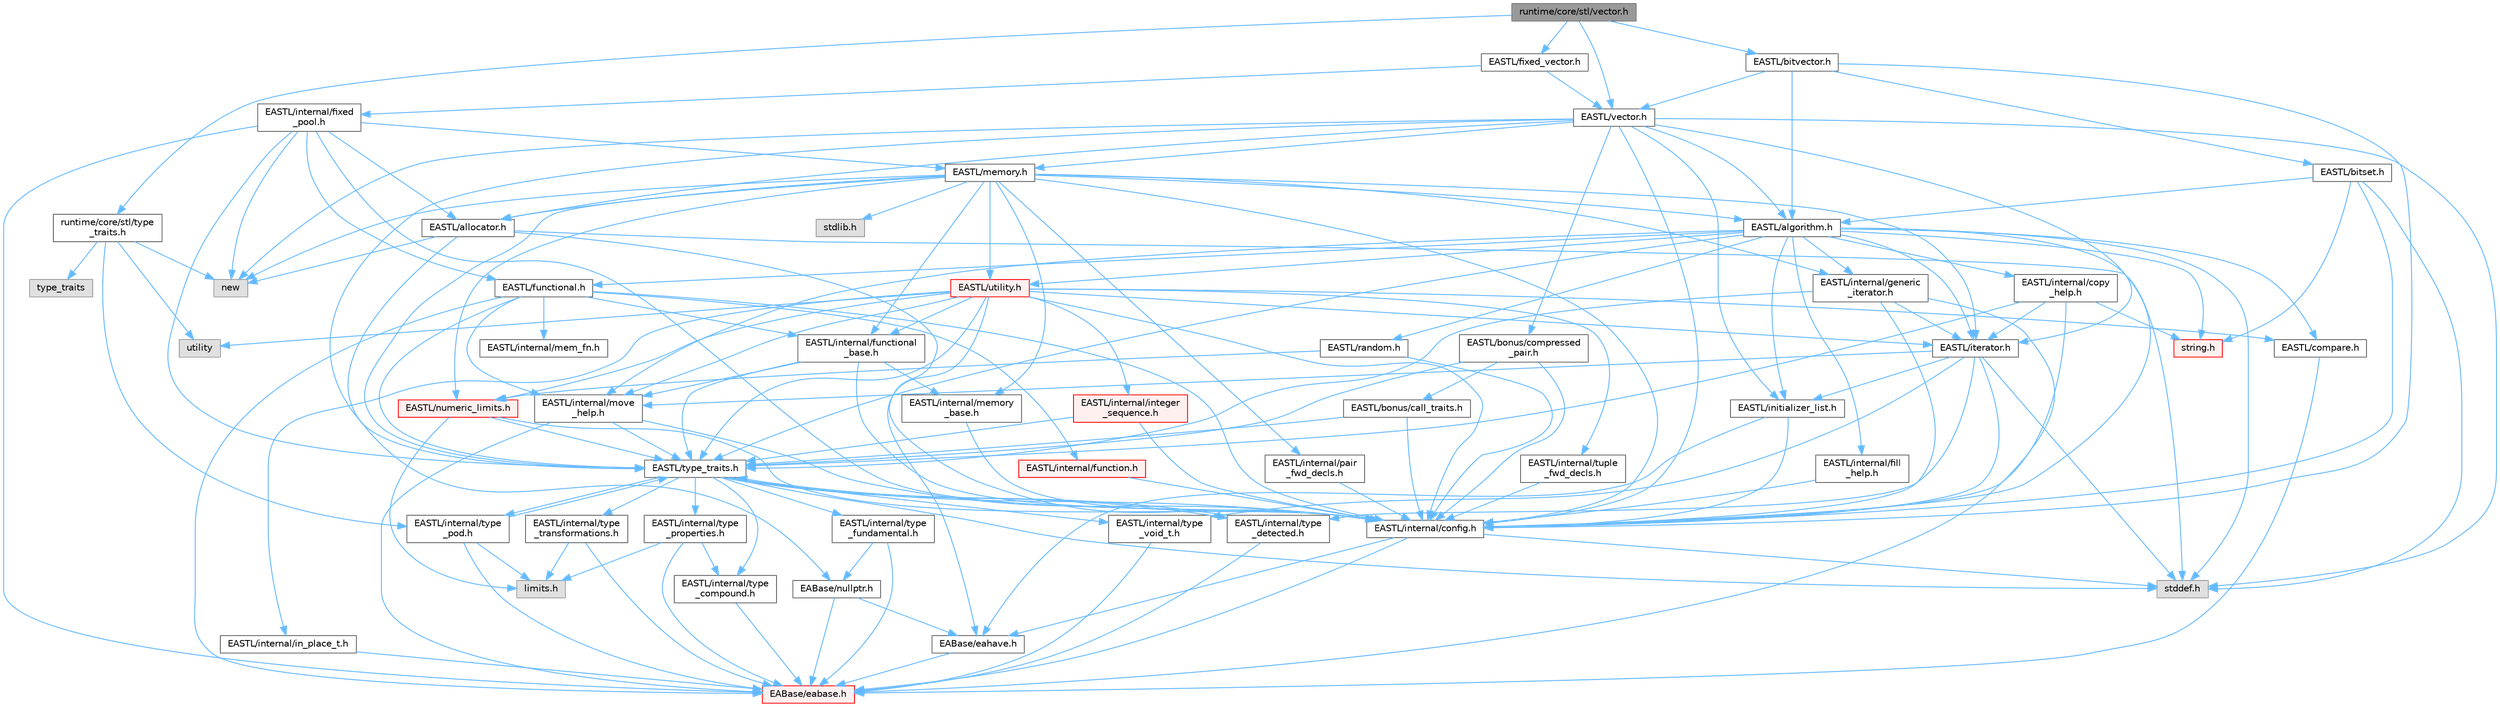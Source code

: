 digraph "runtime/core/stl/vector.h"
{
 // LATEX_PDF_SIZE
  bgcolor="transparent";
  edge [fontname=Helvetica,fontsize=10,labelfontname=Helvetica,labelfontsize=10];
  node [fontname=Helvetica,fontsize=10,shape=box,height=0.2,width=0.4];
  Node1 [id="Node000001",label="runtime/core/stl/vector.h",height=0.2,width=0.4,color="gray40", fillcolor="grey60", style="filled", fontcolor="black",tooltip=" "];
  Node1 -> Node2 [id="edge1_Node000001_Node000002",color="steelblue1",style="solid",tooltip=" "];
  Node2 [id="Node000002",label="EASTL/vector.h",height=0.2,width=0.4,color="grey40", fillcolor="white", style="filled",URL="$_e_a_s_t_l_2include_2_e_a_s_t_l_2vector_8h.html",tooltip=" "];
  Node2 -> Node3 [id="edge2_Node000002_Node000003",color="steelblue1",style="solid",tooltip=" "];
  Node3 [id="Node000003",label="EASTL/algorithm.h",height=0.2,width=0.4,color="grey40", fillcolor="white", style="filled",URL="$_e_a_s_t_l_2include_2_e_a_s_t_l_2algorithm_8h.html",tooltip=" "];
  Node3 -> Node4 [id="edge3_Node000003_Node000004",color="steelblue1",style="solid",tooltip=" "];
  Node4 [id="Node000004",label="EASTL/internal/config.h",height=0.2,width=0.4,color="grey40", fillcolor="white", style="filled",URL="$config_8h.html",tooltip=" "];
  Node4 -> Node5 [id="edge4_Node000004_Node000005",color="steelblue1",style="solid",tooltip=" "];
  Node5 [id="Node000005",label="EABase/eabase.h",height=0.2,width=0.4,color="red", fillcolor="#FFF0F0", style="filled",URL="$eabase_8h.html",tooltip=" "];
  Node4 -> Node11 [id="edge5_Node000004_Node000011",color="steelblue1",style="solid",tooltip=" "];
  Node11 [id="Node000011",label="EABase/eahave.h",height=0.2,width=0.4,color="grey40", fillcolor="white", style="filled",URL="$eahave_8h.html",tooltip=" "];
  Node11 -> Node5 [id="edge6_Node000011_Node000005",color="steelblue1",style="solid",tooltip=" "];
  Node4 -> Node12 [id="edge7_Node000004_Node000012",color="steelblue1",style="solid",tooltip=" "];
  Node12 [id="Node000012",label="stddef.h",height=0.2,width=0.4,color="grey60", fillcolor="#E0E0E0", style="filled",tooltip=" "];
  Node3 -> Node13 [id="edge8_Node000003_Node000013",color="steelblue1",style="solid",tooltip=" "];
  Node13 [id="Node000013",label="EASTL/type_traits.h",height=0.2,width=0.4,color="grey40", fillcolor="white", style="filled",URL="$_e_a_s_t_l_2include_2_e_a_s_t_l_2type__traits_8h.html",tooltip=" "];
  Node13 -> Node4 [id="edge9_Node000013_Node000004",color="steelblue1",style="solid",tooltip=" "];
  Node13 -> Node12 [id="edge10_Node000013_Node000012",color="steelblue1",style="solid",tooltip=" "];
  Node13 -> Node14 [id="edge11_Node000013_Node000014",color="steelblue1",style="solid",tooltip=" "];
  Node14 [id="Node000014",label="EASTL/internal/type\l_fundamental.h",height=0.2,width=0.4,color="grey40", fillcolor="white", style="filled",URL="$type__fundamental_8h.html",tooltip=" "];
  Node14 -> Node5 [id="edge12_Node000014_Node000005",color="steelblue1",style="solid",tooltip=" "];
  Node14 -> Node15 [id="edge13_Node000014_Node000015",color="steelblue1",style="solid",tooltip=" "];
  Node15 [id="Node000015",label="EABase/nullptr.h",height=0.2,width=0.4,color="grey40", fillcolor="white", style="filled",URL="$nullptr_8h.html",tooltip=" "];
  Node15 -> Node5 [id="edge14_Node000015_Node000005",color="steelblue1",style="solid",tooltip=" "];
  Node15 -> Node11 [id="edge15_Node000015_Node000011",color="steelblue1",style="solid",tooltip=" "];
  Node13 -> Node16 [id="edge16_Node000013_Node000016",color="steelblue1",style="solid",tooltip=" "];
  Node16 [id="Node000016",label="EASTL/internal/type\l_transformations.h",height=0.2,width=0.4,color="grey40", fillcolor="white", style="filled",URL="$type__transformations_8h.html",tooltip=" "];
  Node16 -> Node5 [id="edge17_Node000016_Node000005",color="steelblue1",style="solid",tooltip=" "];
  Node16 -> Node17 [id="edge18_Node000016_Node000017",color="steelblue1",style="solid",tooltip=" "];
  Node17 [id="Node000017",label="limits.h",height=0.2,width=0.4,color="grey60", fillcolor="#E0E0E0", style="filled",tooltip=" "];
  Node13 -> Node18 [id="edge19_Node000013_Node000018",color="steelblue1",style="solid",tooltip=" "];
  Node18 [id="Node000018",label="EASTL/internal/type\l_void_t.h",height=0.2,width=0.4,color="grey40", fillcolor="white", style="filled",URL="$type__void__t_8h.html",tooltip=" "];
  Node18 -> Node5 [id="edge20_Node000018_Node000005",color="steelblue1",style="solid",tooltip=" "];
  Node13 -> Node19 [id="edge21_Node000013_Node000019",color="steelblue1",style="solid",tooltip=" "];
  Node19 [id="Node000019",label="EASTL/internal/type\l_properties.h",height=0.2,width=0.4,color="grey40", fillcolor="white", style="filled",URL="$type__properties_8h.html",tooltip=" "];
  Node19 -> Node5 [id="edge22_Node000019_Node000005",color="steelblue1",style="solid",tooltip=" "];
  Node19 -> Node17 [id="edge23_Node000019_Node000017",color="steelblue1",style="solid",tooltip=" "];
  Node19 -> Node20 [id="edge24_Node000019_Node000020",color="steelblue1",style="solid",tooltip=" "];
  Node20 [id="Node000020",label="EASTL/internal/type\l_compound.h",height=0.2,width=0.4,color="grey40", fillcolor="white", style="filled",URL="$type__compound_8h.html",tooltip=" "];
  Node20 -> Node5 [id="edge25_Node000020_Node000005",color="steelblue1",style="solid",tooltip=" "];
  Node13 -> Node20 [id="edge26_Node000013_Node000020",color="steelblue1",style="solid",tooltip=" "];
  Node13 -> Node21 [id="edge27_Node000013_Node000021",color="steelblue1",style="solid",tooltip=" "];
  Node21 [id="Node000021",label="EASTL/internal/type\l_pod.h",height=0.2,width=0.4,color="grey40", fillcolor="white", style="filled",URL="$type__pod_8h.html",tooltip=" "];
  Node21 -> Node5 [id="edge28_Node000021_Node000005",color="steelblue1",style="solid",tooltip=" "];
  Node21 -> Node17 [id="edge29_Node000021_Node000017",color="steelblue1",style="solid",tooltip=" "];
  Node21 -> Node13 [id="edge30_Node000021_Node000013",color="steelblue1",style="solid",tooltip=" "];
  Node13 -> Node22 [id="edge31_Node000013_Node000022",color="steelblue1",style="solid",tooltip=" "];
  Node22 [id="Node000022",label="EASTL/internal/type\l_detected.h",height=0.2,width=0.4,color="grey40", fillcolor="white", style="filled",URL="$type__detected_8h.html",tooltip=" "];
  Node22 -> Node5 [id="edge32_Node000022_Node000005",color="steelblue1",style="solid",tooltip=" "];
  Node22 -> Node13 [id="edge33_Node000022_Node000013",color="steelblue1",style="solid",tooltip=" "];
  Node3 -> Node23 [id="edge34_Node000003_Node000023",color="steelblue1",style="solid",tooltip=" "];
  Node23 [id="Node000023",label="EASTL/internal/move\l_help.h",height=0.2,width=0.4,color="grey40", fillcolor="white", style="filled",URL="$move__help_8h.html",tooltip=" "];
  Node23 -> Node5 [id="edge35_Node000023_Node000005",color="steelblue1",style="solid",tooltip=" "];
  Node23 -> Node4 [id="edge36_Node000023_Node000004",color="steelblue1",style="solid",tooltip=" "];
  Node23 -> Node13 [id="edge37_Node000023_Node000013",color="steelblue1",style="solid",tooltip=" "];
  Node3 -> Node24 [id="edge38_Node000003_Node000024",color="steelblue1",style="solid",tooltip=" "];
  Node24 [id="Node000024",label="EASTL/internal/copy\l_help.h",height=0.2,width=0.4,color="grey40", fillcolor="white", style="filled",URL="$copy__help_8h.html",tooltip=" "];
  Node24 -> Node4 [id="edge39_Node000024_Node000004",color="steelblue1",style="solid",tooltip=" "];
  Node24 -> Node13 [id="edge40_Node000024_Node000013",color="steelblue1",style="solid",tooltip=" "];
  Node24 -> Node25 [id="edge41_Node000024_Node000025",color="steelblue1",style="solid",tooltip=" "];
  Node25 [id="Node000025",label="EASTL/iterator.h",height=0.2,width=0.4,color="grey40", fillcolor="white", style="filled",URL="$_e_a_s_t_l_2include_2_e_a_s_t_l_2iterator_8h.html",tooltip=" "];
  Node25 -> Node4 [id="edge42_Node000025_Node000004",color="steelblue1",style="solid",tooltip=" "];
  Node25 -> Node23 [id="edge43_Node000025_Node000023",color="steelblue1",style="solid",tooltip=" "];
  Node25 -> Node22 [id="edge44_Node000025_Node000022",color="steelblue1",style="solid",tooltip=" "];
  Node25 -> Node18 [id="edge45_Node000025_Node000018",color="steelblue1",style="solid",tooltip=" "];
  Node25 -> Node26 [id="edge46_Node000025_Node000026",color="steelblue1",style="solid",tooltip=" "];
  Node26 [id="Node000026",label="EASTL/initializer_list.h",height=0.2,width=0.4,color="grey40", fillcolor="white", style="filled",URL="$initializer__list_8h.html",tooltip=" "];
  Node26 -> Node4 [id="edge47_Node000026_Node000004",color="steelblue1",style="solid",tooltip=" "];
  Node26 -> Node11 [id="edge48_Node000026_Node000011",color="steelblue1",style="solid",tooltip=" "];
  Node25 -> Node12 [id="edge49_Node000025_Node000012",color="steelblue1",style="solid",tooltip=" "];
  Node24 -> Node27 [id="edge50_Node000024_Node000027",color="steelblue1",style="solid",tooltip=" "];
  Node27 [id="Node000027",label="string.h",height=0.2,width=0.4,color="red", fillcolor="#FFF0F0", style="filled",URL="$string_8h.html",tooltip=" "];
  Node3 -> Node150 [id="edge51_Node000003_Node000150",color="steelblue1",style="solid",tooltip=" "];
  Node150 [id="Node000150",label="EASTL/internal/fill\l_help.h",height=0.2,width=0.4,color="grey40", fillcolor="white", style="filled",URL="$fill__help_8h.html",tooltip=" "];
  Node150 -> Node4 [id="edge52_Node000150_Node000004",color="steelblue1",style="solid",tooltip=" "];
  Node3 -> Node26 [id="edge53_Node000003_Node000026",color="steelblue1",style="solid",tooltip=" "];
  Node3 -> Node25 [id="edge54_Node000003_Node000025",color="steelblue1",style="solid",tooltip=" "];
  Node3 -> Node60 [id="edge55_Node000003_Node000060",color="steelblue1",style="solid",tooltip=" "];
  Node60 [id="Node000060",label="EASTL/functional.h",height=0.2,width=0.4,color="grey40", fillcolor="white", style="filled",URL="$_e_a_s_t_l_2include_2_e_a_s_t_l_2functional_8h.html",tooltip=" "];
  Node60 -> Node5 [id="edge56_Node000060_Node000005",color="steelblue1",style="solid",tooltip=" "];
  Node60 -> Node4 [id="edge57_Node000060_Node000004",color="steelblue1",style="solid",tooltip=" "];
  Node60 -> Node23 [id="edge58_Node000060_Node000023",color="steelblue1",style="solid",tooltip=" "];
  Node60 -> Node13 [id="edge59_Node000060_Node000013",color="steelblue1",style="solid",tooltip=" "];
  Node60 -> Node41 [id="edge60_Node000060_Node000041",color="steelblue1",style="solid",tooltip=" "];
  Node41 [id="Node000041",label="EASTL/internal/functional\l_base.h",height=0.2,width=0.4,color="grey40", fillcolor="white", style="filled",URL="$functional__base_8h.html",tooltip=" "];
  Node41 -> Node4 [id="edge61_Node000041_Node000004",color="steelblue1",style="solid",tooltip=" "];
  Node41 -> Node37 [id="edge62_Node000041_Node000037",color="steelblue1",style="solid",tooltip=" "];
  Node37 [id="Node000037",label="EASTL/internal/memory\l_base.h",height=0.2,width=0.4,color="grey40", fillcolor="white", style="filled",URL="$memory__base_8h.html",tooltip=" "];
  Node37 -> Node4 [id="edge63_Node000037_Node000004",color="steelblue1",style="solid",tooltip=" "];
  Node41 -> Node23 [id="edge64_Node000041_Node000023",color="steelblue1",style="solid",tooltip=" "];
  Node41 -> Node13 [id="edge65_Node000041_Node000013",color="steelblue1",style="solid",tooltip=" "];
  Node60 -> Node61 [id="edge66_Node000060_Node000061",color="steelblue1",style="solid",tooltip=" "];
  Node61 [id="Node000061",label="EASTL/internal/mem_fn.h",height=0.2,width=0.4,color="grey40", fillcolor="white", style="filled",URL="$mem__fn_8h.html",tooltip=" "];
  Node60 -> Node62 [id="edge67_Node000060_Node000062",color="steelblue1",style="solid",tooltip=" "];
  Node62 [id="Node000062",label="EASTL/internal/function.h",height=0.2,width=0.4,color="red", fillcolor="#FFF0F0", style="filled",URL="$_e_a_s_t_l_2include_2_e_a_s_t_l_2internal_2function_8h.html",tooltip=" "];
  Node62 -> Node4 [id="edge68_Node000062_Node000004",color="steelblue1",style="solid",tooltip=" "];
  Node3 -> Node44 [id="edge69_Node000003_Node000044",color="steelblue1",style="solid",tooltip=" "];
  Node44 [id="Node000044",label="EASTL/utility.h",height=0.2,width=0.4,color="red", fillcolor="#FFF0F0", style="filled",URL="$_e_a_s_t_l_2include_2_e_a_s_t_l_2utility_8h.html",tooltip=" "];
  Node44 -> Node4 [id="edge70_Node000044_Node000004",color="steelblue1",style="solid",tooltip=" "];
  Node44 -> Node13 [id="edge71_Node000044_Node000013",color="steelblue1",style="solid",tooltip=" "];
  Node44 -> Node25 [id="edge72_Node000044_Node000025",color="steelblue1",style="solid",tooltip=" "];
  Node44 -> Node45 [id="edge73_Node000044_Node000045",color="steelblue1",style="solid",tooltip=" "];
  Node45 [id="Node000045",label="EASTL/numeric_limits.h",height=0.2,width=0.4,color="red", fillcolor="#FFF0F0", style="filled",URL="$numeric__limits_8h.html",tooltip=" "];
  Node45 -> Node4 [id="edge74_Node000045_Node000004",color="steelblue1",style="solid",tooltip=" "];
  Node45 -> Node13 [id="edge75_Node000045_Node000013",color="steelblue1",style="solid",tooltip=" "];
  Node45 -> Node17 [id="edge76_Node000045_Node000017",color="steelblue1",style="solid",tooltip=" "];
  Node44 -> Node47 [id="edge77_Node000044_Node000047",color="steelblue1",style="solid",tooltip=" "];
  Node47 [id="Node000047",label="EASTL/compare.h",height=0.2,width=0.4,color="grey40", fillcolor="white", style="filled",URL="$compare_8h.html",tooltip=" "];
  Node47 -> Node5 [id="edge78_Node000047_Node000005",color="steelblue1",style="solid",tooltip=" "];
  Node44 -> Node41 [id="edge79_Node000044_Node000041",color="steelblue1",style="solid",tooltip=" "];
  Node44 -> Node23 [id="edge80_Node000044_Node000023",color="steelblue1",style="solid",tooltip=" "];
  Node44 -> Node11 [id="edge81_Node000044_Node000011",color="steelblue1",style="solid",tooltip=" "];
  Node44 -> Node48 [id="edge82_Node000044_Node000048",color="steelblue1",style="solid",tooltip=" "];
  Node48 [id="Node000048",label="EASTL/internal/integer\l_sequence.h",height=0.2,width=0.4,color="red", fillcolor="#FFF0F0", style="filled",URL="$integer__sequence_8h.html",tooltip=" "];
  Node48 -> Node4 [id="edge83_Node000048_Node000004",color="steelblue1",style="solid",tooltip=" "];
  Node48 -> Node13 [id="edge84_Node000048_Node000013",color="steelblue1",style="solid",tooltip=" "];
  Node44 -> Node49 [id="edge85_Node000044_Node000049",color="steelblue1",style="solid",tooltip=" "];
  Node49 [id="Node000049",label="EASTL/internal/tuple\l_fwd_decls.h",height=0.2,width=0.4,color="grey40", fillcolor="white", style="filled",URL="$tuple__fwd__decls_8h.html",tooltip=" "];
  Node49 -> Node4 [id="edge86_Node000049_Node000004",color="steelblue1",style="solid",tooltip=" "];
  Node44 -> Node50 [id="edge87_Node000044_Node000050",color="steelblue1",style="solid",tooltip=" "];
  Node50 [id="Node000050",label="EASTL/internal/in_place_t.h",height=0.2,width=0.4,color="grey40", fillcolor="white", style="filled",URL="$in__place__t_8h.html",tooltip=" "];
  Node50 -> Node5 [id="edge88_Node000050_Node000005",color="steelblue1",style="solid",tooltip=" "];
  Node44 -> Node52 [id="edge89_Node000044_Node000052",color="steelblue1",style="solid",tooltip=" "];
  Node52 [id="Node000052",label="utility",height=0.2,width=0.4,color="grey60", fillcolor="#E0E0E0", style="filled",tooltip=" "];
  Node3 -> Node39 [id="edge90_Node000003_Node000039",color="steelblue1",style="solid",tooltip=" "];
  Node39 [id="Node000039",label="EASTL/internal/generic\l_iterator.h",height=0.2,width=0.4,color="grey40", fillcolor="white", style="filled",URL="$generic__iterator_8h.html",tooltip=" "];
  Node39 -> Node5 [id="edge91_Node000039_Node000005",color="steelblue1",style="solid",tooltip=" "];
  Node39 -> Node4 [id="edge92_Node000039_Node000004",color="steelblue1",style="solid",tooltip=" "];
  Node39 -> Node25 [id="edge93_Node000039_Node000025",color="steelblue1",style="solid",tooltip=" "];
  Node39 -> Node13 [id="edge94_Node000039_Node000013",color="steelblue1",style="solid",tooltip=" "];
  Node3 -> Node151 [id="edge95_Node000003_Node000151",color="steelblue1",style="solid",tooltip=" "];
  Node151 [id="Node000151",label="EASTL/random.h",height=0.2,width=0.4,color="grey40", fillcolor="white", style="filled",URL="$random_8h.html",tooltip=" "];
  Node151 -> Node4 [id="edge96_Node000151_Node000004",color="steelblue1",style="solid",tooltip=" "];
  Node151 -> Node45 [id="edge97_Node000151_Node000045",color="steelblue1",style="solid",tooltip=" "];
  Node3 -> Node47 [id="edge98_Node000003_Node000047",color="steelblue1",style="solid",tooltip=" "];
  Node3 -> Node12 [id="edge99_Node000003_Node000012",color="steelblue1",style="solid",tooltip=" "];
  Node3 -> Node27 [id="edge100_Node000003_Node000027",color="steelblue1",style="solid",tooltip=" "];
  Node2 -> Node42 [id="edge101_Node000002_Node000042",color="steelblue1",style="solid",tooltip=" "];
  Node42 [id="Node000042",label="EASTL/allocator.h",height=0.2,width=0.4,color="grey40", fillcolor="white", style="filled",URL="$allocator_8h.html",tooltip=" "];
  Node42 -> Node4 [id="edge102_Node000042_Node000004",color="steelblue1",style="solid",tooltip=" "];
  Node42 -> Node15 [id="edge103_Node000042_Node000015",color="steelblue1",style="solid",tooltip=" "];
  Node42 -> Node12 [id="edge104_Node000042_Node000012",color="steelblue1",style="solid",tooltip=" "];
  Node42 -> Node43 [id="edge105_Node000042_Node000043",color="steelblue1",style="solid",tooltip=" "];
  Node43 [id="Node000043",label="new",height=0.2,width=0.4,color="grey60", fillcolor="#E0E0E0", style="filled",tooltip=" "];
  Node2 -> Node58 [id="edge106_Node000002_Node000058",color="steelblue1",style="solid",tooltip=" "];
  Node58 [id="Node000058",label="EASTL/bonus/compressed\l_pair.h",height=0.2,width=0.4,color="grey40", fillcolor="white", style="filled",URL="$compressed__pair_8h.html",tooltip=" "];
  Node58 -> Node4 [id="edge107_Node000058_Node000004",color="steelblue1",style="solid",tooltip=" "];
  Node58 -> Node13 [id="edge108_Node000058_Node000013",color="steelblue1",style="solid",tooltip=" "];
  Node58 -> Node59 [id="edge109_Node000058_Node000059",color="steelblue1",style="solid",tooltip=" "];
  Node59 [id="Node000059",label="EASTL/bonus/call_traits.h",height=0.2,width=0.4,color="grey40", fillcolor="white", style="filled",URL="$call__traits_8h.html",tooltip=" "];
  Node59 -> Node4 [id="edge110_Node000059_Node000004",color="steelblue1",style="solid",tooltip=" "];
  Node59 -> Node13 [id="edge111_Node000059_Node000013",color="steelblue1",style="solid",tooltip=" "];
  Node2 -> Node26 [id="edge112_Node000002_Node000026",color="steelblue1",style="solid",tooltip=" "];
  Node2 -> Node4 [id="edge113_Node000002_Node000004",color="steelblue1",style="solid",tooltip=" "];
  Node2 -> Node25 [id="edge114_Node000002_Node000025",color="steelblue1",style="solid",tooltip=" "];
  Node2 -> Node38 [id="edge115_Node000002_Node000038",color="steelblue1",style="solid",tooltip=" "];
  Node38 [id="Node000038",label="EASTL/memory.h",height=0.2,width=0.4,color="grey40", fillcolor="white", style="filled",URL="$_e_a_s_t_l_2include_2_e_a_s_t_l_2memory_8h.html",tooltip=" "];
  Node38 -> Node4 [id="edge116_Node000038_Node000004",color="steelblue1",style="solid",tooltip=" "];
  Node38 -> Node37 [id="edge117_Node000038_Node000037",color="steelblue1",style="solid",tooltip=" "];
  Node38 -> Node39 [id="edge118_Node000038_Node000039",color="steelblue1",style="solid",tooltip=" "];
  Node38 -> Node40 [id="edge119_Node000038_Node000040",color="steelblue1",style="solid",tooltip=" "];
  Node40 [id="Node000040",label="EASTL/internal/pair\l_fwd_decls.h",height=0.2,width=0.4,color="grey40", fillcolor="white", style="filled",URL="$pair__fwd__decls_8h.html",tooltip=" "];
  Node40 -> Node4 [id="edge120_Node000040_Node000004",color="steelblue1",style="solid",tooltip=" "];
  Node38 -> Node41 [id="edge121_Node000038_Node000041",color="steelblue1",style="solid",tooltip=" "];
  Node38 -> Node3 [id="edge122_Node000038_Node000003",color="steelblue1",style="solid",tooltip=" "];
  Node38 -> Node13 [id="edge123_Node000038_Node000013",color="steelblue1",style="solid",tooltip=" "];
  Node38 -> Node42 [id="edge124_Node000038_Node000042",color="steelblue1",style="solid",tooltip=" "];
  Node38 -> Node25 [id="edge125_Node000038_Node000025",color="steelblue1",style="solid",tooltip=" "];
  Node38 -> Node44 [id="edge126_Node000038_Node000044",color="steelblue1",style="solid",tooltip=" "];
  Node38 -> Node45 [id="edge127_Node000038_Node000045",color="steelblue1",style="solid",tooltip=" "];
  Node38 -> Node53 [id="edge128_Node000038_Node000053",color="steelblue1",style="solid",tooltip=" "];
  Node53 [id="Node000053",label="stdlib.h",height=0.2,width=0.4,color="grey60", fillcolor="#E0E0E0", style="filled",tooltip=" "];
  Node38 -> Node43 [id="edge129_Node000038_Node000043",color="steelblue1",style="solid",tooltip=" "];
  Node2 -> Node13 [id="edge130_Node000002_Node000013",color="steelblue1",style="solid",tooltip=" "];
  Node2 -> Node12 [id="edge131_Node000002_Node000012",color="steelblue1",style="solid",tooltip=" "];
  Node2 -> Node43 [id="edge132_Node000002_Node000043",color="steelblue1",style="solid",tooltip=" "];
  Node1 -> Node152 [id="edge133_Node000001_Node000152",color="steelblue1",style="solid",tooltip=" "];
  Node152 [id="Node000152",label="EASTL/fixed_vector.h",height=0.2,width=0.4,color="grey40", fillcolor="white", style="filled",URL="$fixed__vector_8h.html",tooltip=" "];
  Node152 -> Node2 [id="edge134_Node000152_Node000002",color="steelblue1",style="solid",tooltip=" "];
  Node152 -> Node153 [id="edge135_Node000152_Node000153",color="steelblue1",style="solid",tooltip=" "];
  Node153 [id="Node000153",label="EASTL/internal/fixed\l_pool.h",height=0.2,width=0.4,color="grey40", fillcolor="white", style="filled",URL="$fixed__pool_8h.html",tooltip=" "];
  Node153 -> Node5 [id="edge136_Node000153_Node000005",color="steelblue1",style="solid",tooltip=" "];
  Node153 -> Node4 [id="edge137_Node000153_Node000004",color="steelblue1",style="solid",tooltip=" "];
  Node153 -> Node60 [id="edge138_Node000153_Node000060",color="steelblue1",style="solid",tooltip=" "];
  Node153 -> Node38 [id="edge139_Node000153_Node000038",color="steelblue1",style="solid",tooltip=" "];
  Node153 -> Node42 [id="edge140_Node000153_Node000042",color="steelblue1",style="solid",tooltip=" "];
  Node153 -> Node13 [id="edge141_Node000153_Node000013",color="steelblue1",style="solid",tooltip=" "];
  Node153 -> Node43 [id="edge142_Node000153_Node000043",color="steelblue1",style="solid",tooltip=" "];
  Node1 -> Node154 [id="edge143_Node000001_Node000154",color="steelblue1",style="solid",tooltip=" "];
  Node154 [id="Node000154",label="EASTL/bitvector.h",height=0.2,width=0.4,color="grey40", fillcolor="white", style="filled",URL="$bitvector_8h.html",tooltip=" "];
  Node154 -> Node4 [id="edge144_Node000154_Node000004",color="steelblue1",style="solid",tooltip=" "];
  Node154 -> Node2 [id="edge145_Node000154_Node000002",color="steelblue1",style="solid",tooltip=" "];
  Node154 -> Node3 [id="edge146_Node000154_Node000003",color="steelblue1",style="solid",tooltip=" "];
  Node154 -> Node155 [id="edge147_Node000154_Node000155",color="steelblue1",style="solid",tooltip=" "];
  Node155 [id="Node000155",label="EASTL/bitset.h",height=0.2,width=0.4,color="grey40", fillcolor="white", style="filled",URL="$bitset_8h.html",tooltip=" "];
  Node155 -> Node4 [id="edge148_Node000155_Node000004",color="steelblue1",style="solid",tooltip=" "];
  Node155 -> Node3 [id="edge149_Node000155_Node000003",color="steelblue1",style="solid",tooltip=" "];
  Node155 -> Node12 [id="edge150_Node000155_Node000012",color="steelblue1",style="solid",tooltip=" "];
  Node155 -> Node27 [id="edge151_Node000155_Node000027",color="steelblue1",style="solid",tooltip=" "];
  Node1 -> Node156 [id="edge152_Node000001_Node000156",color="steelblue1",style="solid",tooltip=" "];
  Node156 [id="Node000156",label="runtime/core/stl/type\l_traits.h",height=0.2,width=0.4,color="grey40", fillcolor="white", style="filled",URL="$core_2stl_2type__traits_8h.html",tooltip=" "];
  Node156 -> Node43 [id="edge153_Node000156_Node000043",color="steelblue1",style="solid",tooltip=" "];
  Node156 -> Node52 [id="edge154_Node000156_Node000052",color="steelblue1",style="solid",tooltip=" "];
  Node156 -> Node56 [id="edge155_Node000156_Node000056",color="steelblue1",style="solid",tooltip=" "];
  Node56 [id="Node000056",label="type_traits",height=0.2,width=0.4,color="grey60", fillcolor="#E0E0E0", style="filled",tooltip=" "];
  Node156 -> Node21 [id="edge156_Node000156_Node000021",color="steelblue1",style="solid",tooltip=" "];
}

